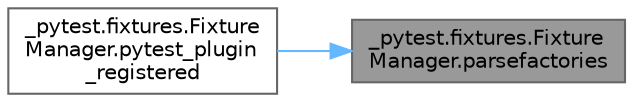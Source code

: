 digraph "_pytest.fixtures.FixtureManager.parsefactories"
{
 // LATEX_PDF_SIZE
  bgcolor="transparent";
  edge [fontname=Helvetica,fontsize=10,labelfontname=Helvetica,labelfontsize=10];
  node [fontname=Helvetica,fontsize=10,shape=box,height=0.2,width=0.4];
  rankdir="RL";
  Node1 [id="Node000001",label="_pytest.fixtures.Fixture\lManager.parsefactories",height=0.2,width=0.4,color="gray40", fillcolor="grey60", style="filled", fontcolor="black",tooltip=" "];
  Node1 -> Node2 [id="edge1_Node000001_Node000002",dir="back",color="steelblue1",style="solid",tooltip=" "];
  Node2 [id="Node000002",label="_pytest.fixtures.Fixture\lManager.pytest_plugin\l_registered",height=0.2,width=0.4,color="grey40", fillcolor="white", style="filled",URL="$class__pytest_1_1fixtures_1_1_fixture_manager.html#abee716a551df06d5162feddbd55d5e8f",tooltip=" "];
}

